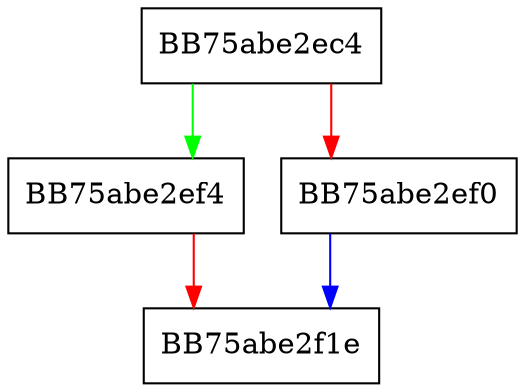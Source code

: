 digraph ZSTD_BtFindBestMatch_noDict_5 {
  node [shape="box"];
  graph [splines=ortho];
  BB75abe2ec4 -> BB75abe2ef4 [color="green"];
  BB75abe2ec4 -> BB75abe2ef0 [color="red"];
  BB75abe2ef0 -> BB75abe2f1e [color="blue"];
  BB75abe2ef4 -> BB75abe2f1e [color="red"];
}